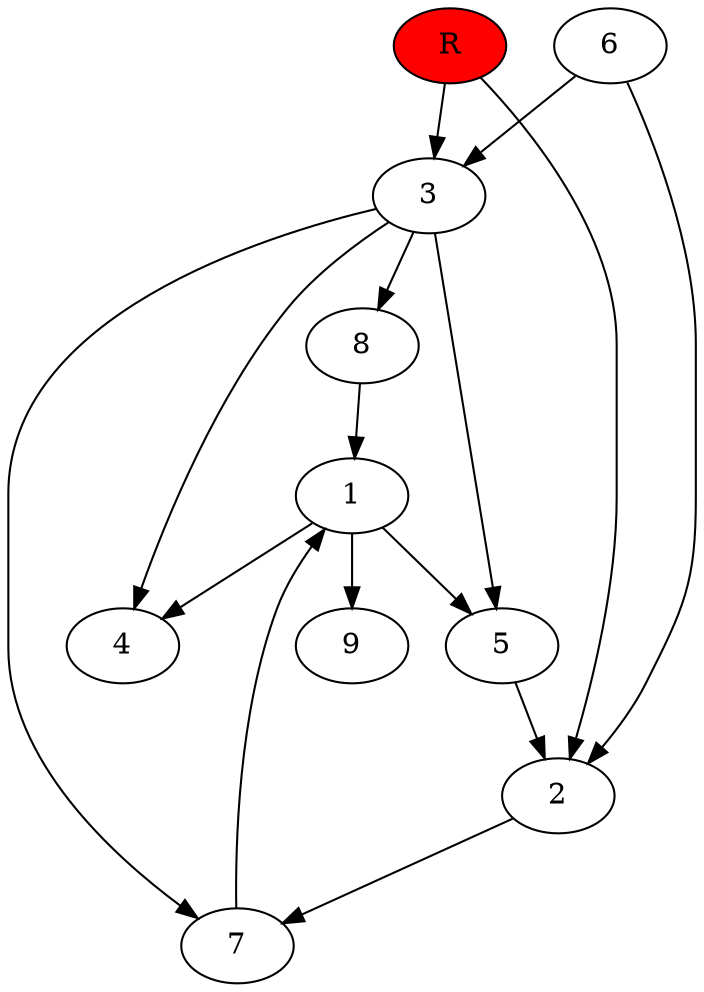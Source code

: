 digraph prb9153 {
	1
	2
	3
	4
	5
	6
	7
	8
	R [fillcolor="#ff0000" style=filled]
	1 -> 4
	1 -> 5
	1 -> 9
	2 -> 7
	3 -> 4
	3 -> 5
	3 -> 7
	3 -> 8
	5 -> 2
	6 -> 2
	6 -> 3
	7 -> 1
	8 -> 1
	R -> 2
	R -> 3
}
